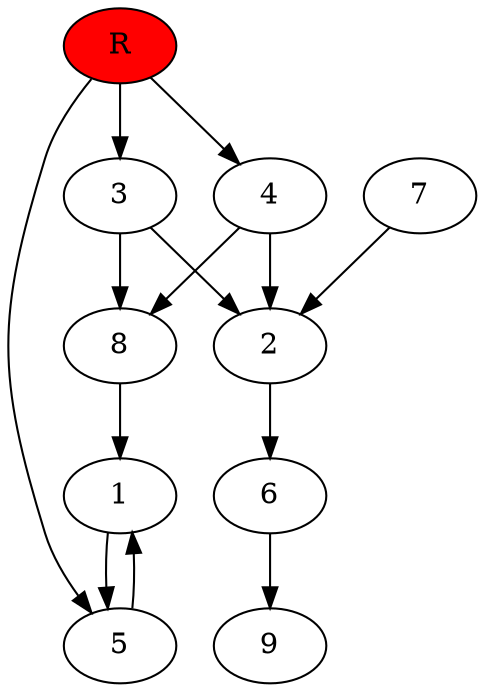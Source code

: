 digraph prb5458 {
	1
	2
	3
	4
	5
	6
	7
	8
	R [fillcolor="#ff0000" style=filled]
	1 -> 5
	2 -> 6
	3 -> 2
	3 -> 8
	4 -> 2
	4 -> 8
	5 -> 1
	6 -> 9
	7 -> 2
	8 -> 1
	R -> 3
	R -> 4
	R -> 5
}
